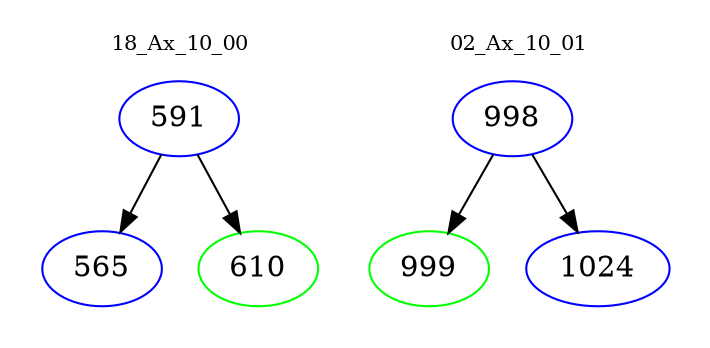 digraph{
subgraph cluster_0 {
color = white
label = "18_Ax_10_00";
fontsize=10;
T0_591 [label="591", color="blue"]
T0_591 -> T0_565 [color="black"]
T0_565 [label="565", color="blue"]
T0_591 -> T0_610 [color="black"]
T0_610 [label="610", color="green"]
}
subgraph cluster_1 {
color = white
label = "02_Ax_10_01";
fontsize=10;
T1_998 [label="998", color="blue"]
T1_998 -> T1_999 [color="black"]
T1_999 [label="999", color="green"]
T1_998 -> T1_1024 [color="black"]
T1_1024 [label="1024", color="blue"]
}
}
